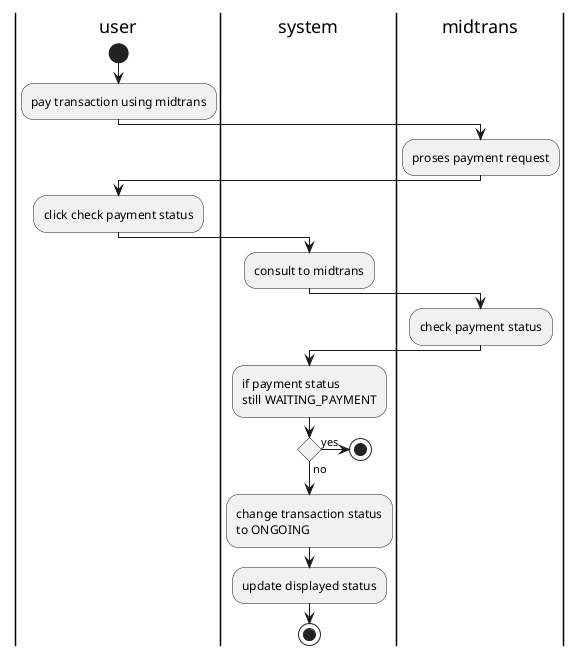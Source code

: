 @startuml pay trx

|user|
start
:pay transaction using midtrans;
|system|
|midtrans|
:proses payment request;
|user|
:click check payment status;
|system|
:consult to midtrans;
|midtrans|
:check payment status;
|system|
:if payment status 
still WAITING_PAYMENT;
if() then(yes)
    stop
else (no)
endif
|system|
:change transaction status\nto ONGOING;
:update displayed status;
stop


@enduml